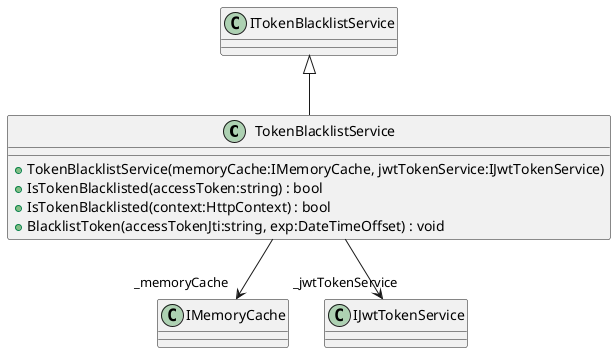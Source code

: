 @startuml
class TokenBlacklistService {
    + TokenBlacklistService(memoryCache:IMemoryCache, jwtTokenService:IJwtTokenService)
    + IsTokenBlacklisted(accessToken:string) : bool
    + IsTokenBlacklisted(context:HttpContext) : bool
    + BlacklistToken(accessTokenJti:string, exp:DateTimeOffset) : void
}
ITokenBlacklistService <|-- TokenBlacklistService
TokenBlacklistService --> "_memoryCache" IMemoryCache
TokenBlacklistService --> "_jwtTokenService" IJwtTokenService
@enduml
